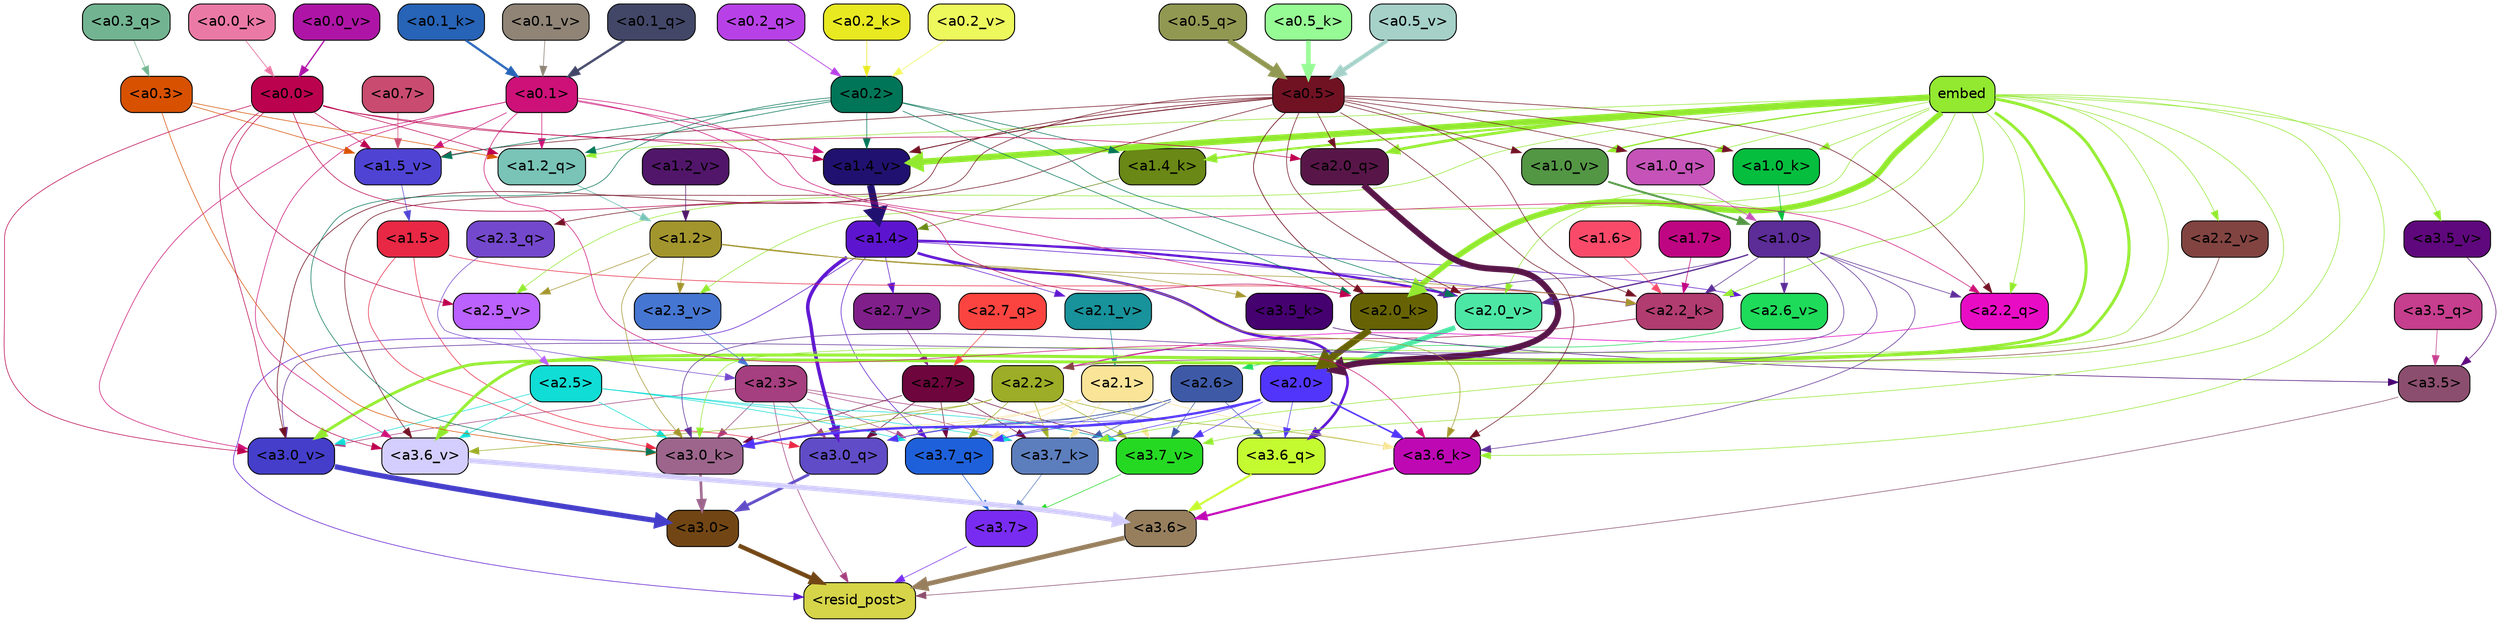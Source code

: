 strict digraph "" {
	graph [bgcolor=transparent,
		layout=dot,
		overlap=false,
		splines=true
	];
	"<a3.7>"	[color=black,
		fillcolor="#792cf1",
		fontname=Helvetica,
		shape=box,
		style="filled, rounded"];
	"<resid_post>"	[color=black,
		fillcolor="#d6d549",
		fontname=Helvetica,
		shape=box,
		style="filled, rounded"];
	"<a3.7>" -> "<resid_post>"	[color="#792cf1",
		penwidth=0.6];
	"<a3.6>"	[color=black,
		fillcolor="#977f5e",
		fontname=Helvetica,
		shape=box,
		style="filled, rounded"];
	"<a3.6>" -> "<resid_post>"	[color="#977f5e",
		penwidth=4.6696330308914185];
	"<a3.5>"	[color=black,
		fillcolor="#8c4e6e",
		fontname=Helvetica,
		shape=box,
		style="filled, rounded"];
	"<a3.5>" -> "<resid_post>"	[color="#8c4e6e",
		penwidth=0.6];
	"<a3.0>"	[color=black,
		fillcolor="#724614",
		fontname=Helvetica,
		shape=box,
		style="filled, rounded"];
	"<a3.0>" -> "<resid_post>"	[color="#724614",
		penwidth=4.282557368278503];
	"<a2.3>"	[color=black,
		fillcolor="#a53f7f",
		fontname=Helvetica,
		shape=box,
		style="filled, rounded"];
	"<a2.3>" -> "<resid_post>"	[color="#a53f7f",
		penwidth=0.6];
	"<a3.7_q>"	[color=black,
		fillcolor="#1e60da",
		fontname=Helvetica,
		shape=box,
		style="filled, rounded"];
	"<a2.3>" -> "<a3.7_q>"	[color="#a53f7f",
		penwidth=0.6];
	"<a3.0_q>"	[color=black,
		fillcolor="#604cc6",
		fontname=Helvetica,
		shape=box,
		style="filled, rounded"];
	"<a2.3>" -> "<a3.0_q>"	[color="#a53f7f",
		penwidth=0.6];
	"<a3.7_k>"	[color=black,
		fillcolor="#5c7ebd",
		fontname=Helvetica,
		shape=box,
		style="filled, rounded"];
	"<a2.3>" -> "<a3.7_k>"	[color="#a53f7f",
		penwidth=0.6];
	"<a3.0_k>"	[color=black,
		fillcolor="#9d658c",
		fontname=Helvetica,
		shape=box,
		style="filled, rounded"];
	"<a2.3>" -> "<a3.0_k>"	[color="#a53f7f",
		penwidth=0.6];
	"<a3.7_v>"	[color=black,
		fillcolor="#25d923",
		fontname=Helvetica,
		shape=box,
		style="filled, rounded"];
	"<a2.3>" -> "<a3.7_v>"	[color="#a53f7f",
		penwidth=0.6];
	"<a3.0_v>"	[color=black,
		fillcolor="#443eca",
		fontname=Helvetica,
		shape=box,
		style="filled, rounded"];
	"<a2.3>" -> "<a3.0_v>"	[color="#a53f7f",
		penwidth=0.6];
	"<a1.4>"	[color=black,
		fillcolor="#5d14cf",
		fontname=Helvetica,
		shape=box,
		style="filled, rounded"];
	"<a1.4>" -> "<resid_post>"	[color="#5d14cf",
		penwidth=0.6];
	"<a1.4>" -> "<a3.7_q>"	[color="#5d14cf",
		penwidth=0.6];
	"<a3.6_q>"	[color=black,
		fillcolor="#c4fa30",
		fontname=Helvetica,
		shape=box,
		style="filled, rounded"];
	"<a1.4>" -> "<a3.6_q>"	[color="#5d14cf",
		penwidth=2.6073555648326874];
	"<a1.4>" -> "<a3.0_q>"	[color="#5d14cf",
		penwidth=3.4971605762839317];
	"<a2.2_k>"	[color=black,
		fillcolor="#b13c70",
		fontname=Helvetica,
		shape=box,
		style="filled, rounded"];
	"<a1.4>" -> "<a2.2_k>"	[color="#5d14cf",
		penwidth=0.6];
	"<a2.7_v>"	[color=black,
		fillcolor="#801f8a",
		fontname=Helvetica,
		shape=box,
		style="filled, rounded"];
	"<a1.4>" -> "<a2.7_v>"	[color="#5d14cf",
		penwidth=0.6];
	"<a2.6_v>"	[color=black,
		fillcolor="#1edb5a",
		fontname=Helvetica,
		shape=box,
		style="filled, rounded"];
	"<a1.4>" -> "<a2.6_v>"	[color="#5d14cf",
		penwidth=0.6];
	"<a2.1_v>"	[color=black,
		fillcolor="#18929b",
		fontname=Helvetica,
		shape=box,
		style="filled, rounded"];
	"<a1.4>" -> "<a2.1_v>"	[color="#5d14cf",
		penwidth=0.6];
	"<a2.0_v>"	[color=black,
		fillcolor="#4de7a5",
		fontname=Helvetica,
		shape=box,
		style="filled, rounded"];
	"<a1.4>" -> "<a2.0_v>"	[color="#5d14cf",
		penwidth=2.268670678138733];
	"<a3.7_q>" -> "<a3.7>"	[color="#1e60da",
		penwidth=0.6];
	"<a3.6_q>" -> "<a3.6>"	[color="#c4fa30",
		penwidth=2.03758105635643];
	"<a3.5_q>"	[color=black,
		fillcolor="#c63e8e",
		fontname=Helvetica,
		shape=box,
		style="filled, rounded"];
	"<a3.5_q>" -> "<a3.5>"	[color="#c63e8e",
		penwidth=0.6];
	"<a3.0_q>" -> "<a3.0>"	[color="#604cc6",
		penwidth=2.8638100624084473];
	"<a3.7_k>" -> "<a3.7>"	[color="#5c7ebd",
		penwidth=0.6];
	"<a3.6_k>"	[color=black,
		fillcolor="#be08b4",
		fontname=Helvetica,
		shape=box,
		style="filled, rounded"];
	"<a3.6_k>" -> "<a3.6>"	[color="#be08b4",
		penwidth=2.174198240041733];
	"<a3.5_k>"	[color=black,
		fillcolor="#450170",
		fontname=Helvetica,
		shape=box,
		style="filled, rounded"];
	"<a3.5_k>" -> "<a3.5>"	[color="#450170",
		penwidth=0.6];
	"<a3.0_k>" -> "<a3.0>"	[color="#9d658c",
		penwidth=2.6274144649505615];
	"<a3.7_v>" -> "<a3.7>"	[color="#25d923",
		penwidth=0.6];
	"<a3.6_v>"	[color=black,
		fillcolor="#d3cefd",
		fontname=Helvetica,
		shape=box,
		style="filled, rounded"];
	"<a3.6_v>" -> "<a3.6>"	[color="#d3cefd",
		penwidth=5.002329230308533];
	"<a3.5_v>"	[color=black,
		fillcolor="#5f087d",
		fontname=Helvetica,
		shape=box,
		style="filled, rounded"];
	"<a3.5_v>" -> "<a3.5>"	[color="#5f087d",
		penwidth=0.6];
	"<a3.0_v>" -> "<a3.0>"	[color="#443eca",
		penwidth=5.188832879066467];
	"<a2.7>"	[color=black,
		fillcolor="#6e063d",
		fontname=Helvetica,
		shape=box,
		style="filled, rounded"];
	"<a2.7>" -> "<a3.7_q>"	[color="#6e063d",
		penwidth=0.6];
	"<a2.7>" -> "<a3.0_q>"	[color="#6e063d",
		penwidth=0.6];
	"<a2.7>" -> "<a3.7_k>"	[color="#6e063d",
		penwidth=0.6];
	"<a2.7>" -> "<a3.0_k>"	[color="#6e063d",
		penwidth=0.6];
	"<a2.7>" -> "<a3.7_v>"	[color="#6e063d",
		penwidth=0.6];
	"<a2.6>"	[color=black,
		fillcolor="#3e5aa7",
		fontname=Helvetica,
		shape=box,
		style="filled, rounded"];
	"<a2.6>" -> "<a3.7_q>"	[color="#3e5aa7",
		penwidth=0.6];
	"<a2.6>" -> "<a3.6_q>"	[color="#3e5aa7",
		penwidth=0.6];
	"<a2.6>" -> "<a3.0_q>"	[color="#3e5aa7",
		penwidth=0.6];
	"<a2.6>" -> "<a3.7_k>"	[color="#3e5aa7",
		penwidth=0.6];
	"<a2.6>" -> "<a3.0_k>"	[color="#3e5aa7",
		penwidth=0.6];
	"<a2.6>" -> "<a3.7_v>"	[color="#3e5aa7",
		penwidth=0.6];
	"<a2.5>"	[color=black,
		fillcolor="#10ddd5",
		fontname=Helvetica,
		shape=box,
		style="filled, rounded"];
	"<a2.5>" -> "<a3.7_q>"	[color="#10ddd5",
		penwidth=0.6];
	"<a2.5>" -> "<a3.7_k>"	[color="#10ddd5",
		penwidth=0.6];
	"<a2.5>" -> "<a3.0_k>"	[color="#10ddd5",
		penwidth=0.6];
	"<a2.5>" -> "<a3.7_v>"	[color="#10ddd5",
		penwidth=0.6];
	"<a2.5>" -> "<a3.6_v>"	[color="#10ddd5",
		penwidth=0.6];
	"<a2.5>" -> "<a3.0_v>"	[color="#10ddd5",
		penwidth=0.6];
	"<a2.2>"	[color=black,
		fillcolor="#9dad27",
		fontname=Helvetica,
		shape=box,
		style="filled, rounded"];
	"<a2.2>" -> "<a3.7_q>"	[color="#9dad27",
		penwidth=0.6];
	"<a2.2>" -> "<a3.7_k>"	[color="#9dad27",
		penwidth=0.6];
	"<a2.2>" -> "<a3.6_k>"	[color="#9dad27",
		penwidth=0.6];
	"<a2.2>" -> "<a3.0_k>"	[color="#9dad27",
		penwidth=0.6];
	"<a2.2>" -> "<a3.7_v>"	[color="#9dad27",
		penwidth=0.6];
	"<a2.2>" -> "<a3.6_v>"	[color="#9dad27",
		penwidth=0.6];
	"<a2.1>"	[color=black,
		fillcolor="#fae498",
		fontname=Helvetica,
		shape=box,
		style="filled, rounded"];
	"<a2.1>" -> "<a3.7_q>"	[color="#fae498",
		penwidth=0.6];
	"<a2.1>" -> "<a3.0_q>"	[color="#fae498",
		penwidth=0.6];
	"<a2.1>" -> "<a3.7_k>"	[color="#fae498",
		penwidth=0.6];
	"<a2.1>" -> "<a3.6_k>"	[color="#fae498",
		penwidth=0.6];
	"<a2.1>" -> "<a3.0_k>"	[color="#fae498",
		penwidth=0.6];
	"<a2.1>" -> "<a3.7_v>"	[color="#fae498",
		penwidth=0.6];
	"<a2.0>"	[color=black,
		fillcolor="#5135fb",
		fontname=Helvetica,
		shape=box,
		style="filled, rounded"];
	"<a2.0>" -> "<a3.7_q>"	[color="#5135fb",
		penwidth=0.6];
	"<a2.0>" -> "<a3.6_q>"	[color="#5135fb",
		penwidth=0.6];
	"<a2.0>" -> "<a3.0_q>"	[color="#5135fb",
		penwidth=0.6];
	"<a2.0>" -> "<a3.7_k>"	[color="#5135fb",
		penwidth=0.6];
	"<a2.0>" -> "<a3.6_k>"	[color="#5135fb",
		penwidth=1.5568191409111023];
	"<a2.0>" -> "<a3.0_k>"	[color="#5135fb",
		penwidth=2.270527422428131];
	"<a2.0>" -> "<a3.7_v>"	[color="#5135fb",
		penwidth=0.6];
	"<a1.5>"	[color=black,
		fillcolor="#e82844",
		fontname=Helvetica,
		shape=box,
		style="filled, rounded"];
	"<a1.5>" -> "<a3.0_q>"	[color="#e82844",
		penwidth=0.6];
	"<a1.5>" -> "<a3.0_k>"	[color="#e82844",
		penwidth=0.6];
	"<a1.5>" -> "<a2.2_k>"	[color="#e82844",
		penwidth=0.6];
	embed	[color=black,
		fillcolor="#92e930",
		fontname=Helvetica,
		shape=box,
		style="filled, rounded"];
	embed -> "<a3.7_k>"	[color="#92e930",
		penwidth=0.6];
	embed -> "<a3.6_k>"	[color="#92e930",
		penwidth=0.6];
	embed -> "<a3.0_k>"	[color="#92e930",
		penwidth=0.6];
	embed -> "<a3.7_v>"	[color="#92e930",
		penwidth=0.6];
	embed -> "<a3.6_v>"	[color="#92e930",
		penwidth=2.9588699340820312];
	embed -> "<a3.5_v>"	[color="#92e930",
		penwidth=0.6];
	embed -> "<a3.0_v>"	[color="#92e930",
		penwidth=2.8686431646347046];
	"<a2.2_q>"	[color=black,
		fillcolor="#e80dc5",
		fontname=Helvetica,
		shape=box,
		style="filled, rounded"];
	embed -> "<a2.2_q>"	[color="#92e930",
		penwidth=0.6];
	"<a2.0_q>"	[color=black,
		fillcolor="#581648",
		fontname=Helvetica,
		shape=box,
		style="filled, rounded"];
	embed -> "<a2.0_q>"	[color="#92e930",
		penwidth=2.7617180347442627];
	embed -> "<a2.2_k>"	[color="#92e930",
		penwidth=0.67606520652771];
	"<a2.0_k>"	[color=black,
		fillcolor="#676304",
		fontname=Helvetica,
		shape=box,
		style="filled, rounded"];
	embed -> "<a2.0_k>"	[color="#92e930",
		penwidth=5.615107178688049];
	"<a2.5_v>"	[color=black,
		fillcolor="#ba61fe",
		fontname=Helvetica,
		shape=box,
		style="filled, rounded"];
	embed -> "<a2.5_v>"	[color="#92e930",
		penwidth=0.6];
	"<a2.3_v>"	[color=black,
		fillcolor="#4576d1",
		fontname=Helvetica,
		shape=box,
		style="filled, rounded"];
	embed -> "<a2.3_v>"	[color="#92e930",
		penwidth=0.6];
	"<a2.2_v>"	[color=black,
		fillcolor="#824441",
		fontname=Helvetica,
		shape=box,
		style="filled, rounded"];
	embed -> "<a2.2_v>"	[color="#92e930",
		penwidth=0.6];
	embed -> "<a2.0_v>"	[color="#92e930",
		penwidth=0.6];
	"<a1.2_q>"	[color=black,
		fillcolor="#79c3b7",
		fontname=Helvetica,
		shape=box,
		style="filled, rounded"];
	embed -> "<a1.2_q>"	[color="#92e930",
		penwidth=0.6];
	"<a1.0_q>"	[color=black,
		fillcolor="#c553b8",
		fontname=Helvetica,
		shape=box,
		style="filled, rounded"];
	embed -> "<a1.0_q>"	[color="#92e930",
		penwidth=0.6];
	"<a1.4_k>"	[color=black,
		fillcolor="#698815",
		fontname=Helvetica,
		shape=box,
		style="filled, rounded"];
	embed -> "<a1.4_k>"	[color="#92e930",
		penwidth=2.1468217372894287];
	"<a1.0_k>"	[color=black,
		fillcolor="#05be3e",
		fontname=Helvetica,
		shape=box,
		style="filled, rounded"];
	embed -> "<a1.0_k>"	[color="#92e930",
		penwidth=0.6];
	"<a1.4_v>"	[color=black,
		fillcolor="#201170",
		fontname=Helvetica,
		shape=box,
		style="filled, rounded"];
	embed -> "<a1.4_v>"	[color="#92e930",
		penwidth=6.189999580383301];
	"<a1.0_v>"	[color=black,
		fillcolor="#539644",
		fontname=Helvetica,
		shape=box,
		style="filled, rounded"];
	embed -> "<a1.0_v>"	[color="#92e930",
		penwidth=1.3123979568481445];
	"<a1.2>"	[color=black,
		fillcolor="#a3952d",
		fontname=Helvetica,
		shape=box,
		style="filled, rounded"];
	"<a1.2>" -> "<a3.6_k>"	[color="#a3952d",
		penwidth=0.6];
	"<a1.2>" -> "<a3.5_k>"	[color="#a3952d",
		penwidth=0.6];
	"<a1.2>" -> "<a3.0_k>"	[color="#a3952d",
		penwidth=0.6];
	"<a1.2>" -> "<a2.2_k>"	[color="#a3952d",
		penwidth=0.6];
	"<a1.2>" -> "<a2.5_v>"	[color="#a3952d",
		penwidth=0.6];
	"<a1.2>" -> "<a2.3_v>"	[color="#a3952d",
		penwidth=0.6];
	"<a1.0>"	[color=black,
		fillcolor="#5c2c97",
		fontname=Helvetica,
		shape=box,
		style="filled, rounded"];
	"<a1.0>" -> "<a3.6_k>"	[color="#5c2c97",
		penwidth=0.6];
	"<a1.0>" -> "<a3.0_k>"	[color="#5c2c97",
		penwidth=0.6];
	"<a1.0>" -> "<a3.0_v>"	[color="#5c2c97",
		penwidth=0.6];
	"<a1.0>" -> "<a2.2_q>"	[color="#5c2c97",
		penwidth=0.6];
	"<a1.0>" -> "<a2.2_k>"	[color="#5c2c97",
		penwidth=0.6];
	"<a1.0>" -> "<a2.0_k>"	[color="#5c2c97",
		penwidth=0.6];
	"<a1.0>" -> "<a2.6_v>"	[color="#5c2c97",
		penwidth=0.6];
	"<a1.0>" -> "<a2.0_v>"	[color="#5c2c97",
		penwidth=1.27996826171875];
	"<a0.5>"	[color=black,
		fillcolor="#711223",
		fontname=Helvetica,
		shape=box,
		style="filled, rounded"];
	"<a0.5>" -> "<a3.6_k>"	[color="#711223",
		penwidth=0.6];
	"<a0.5>" -> "<a3.6_v>"	[color="#711223",
		penwidth=0.6];
	"<a0.5>" -> "<a3.0_v>"	[color="#711223",
		penwidth=0.6421224474906921];
	"<a2.3_q>"	[color=black,
		fillcolor="#7448cc",
		fontname=Helvetica,
		shape=box,
		style="filled, rounded"];
	"<a0.5>" -> "<a2.3_q>"	[color="#711223",
		penwidth=0.6];
	"<a0.5>" -> "<a2.2_q>"	[color="#711223",
		penwidth=0.6];
	"<a0.5>" -> "<a2.0_q>"	[color="#711223",
		penwidth=0.6];
	"<a0.5>" -> "<a2.2_k>"	[color="#711223",
		penwidth=0.6];
	"<a0.5>" -> "<a2.0_k>"	[color="#711223",
		penwidth=0.7151575088500977];
	"<a0.5>" -> "<a2.0_v>"	[color="#711223",
		penwidth=0.6];
	"<a0.5>" -> "<a1.0_q>"	[color="#711223",
		penwidth=0.6];
	"<a0.5>" -> "<a1.0_k>"	[color="#711223",
		penwidth=0.6];
	"<a1.5_v>"	[color=black,
		fillcolor="#4f43d4",
		fontname=Helvetica,
		shape=box,
		style="filled, rounded"];
	"<a0.5>" -> "<a1.5_v>"	[color="#711223",
		penwidth=0.6];
	"<a0.5>" -> "<a1.4_v>"	[color="#711223",
		penwidth=0.8927993774414062];
	"<a0.5>" -> "<a1.0_v>"	[color="#711223",
		penwidth=0.6];
	"<a0.1>"	[color=black,
		fillcolor="#cd1178",
		fontname=Helvetica,
		shape=box,
		style="filled, rounded"];
	"<a0.1>" -> "<a3.6_k>"	[color="#cd1178",
		penwidth=0.6];
	"<a0.1>" -> "<a3.6_v>"	[color="#cd1178",
		penwidth=0.6];
	"<a0.1>" -> "<a3.0_v>"	[color="#cd1178",
		penwidth=0.6];
	"<a0.1>" -> "<a2.2_q>"	[color="#cd1178",
		penwidth=0.6];
	"<a0.1>" -> "<a2.0_k>"	[color="#cd1178",
		penwidth=0.6];
	"<a0.1>" -> "<a1.2_q>"	[color="#cd1178",
		penwidth=0.6];
	"<a0.1>" -> "<a1.5_v>"	[color="#cd1178",
		penwidth=0.6];
	"<a0.1>" -> "<a1.4_v>"	[color="#cd1178",
		penwidth=0.6];
	"<a0.3>"	[color=black,
		fillcolor="#d75101",
		fontname=Helvetica,
		shape=box,
		style="filled, rounded"];
	"<a0.3>" -> "<a3.0_k>"	[color="#d75101",
		penwidth=0.6];
	"<a0.3>" -> "<a1.2_q>"	[color="#d75101",
		penwidth=0.6];
	"<a0.3>" -> "<a1.5_v>"	[color="#d75101",
		penwidth=0.6];
	"<a0.2>"	[color=black,
		fillcolor="#017557",
		fontname=Helvetica,
		shape=box,
		style="filled, rounded"];
	"<a0.2>" -> "<a3.0_k>"	[color="#017557",
		penwidth=0.6];
	"<a0.2>" -> "<a2.0_k>"	[color="#017557",
		penwidth=0.6];
	"<a0.2>" -> "<a2.0_v>"	[color="#017557",
		penwidth=0.6];
	"<a0.2>" -> "<a1.2_q>"	[color="#017557",
		penwidth=0.6];
	"<a0.2>" -> "<a1.4_k>"	[color="#017557",
		penwidth=0.6];
	"<a0.2>" -> "<a1.5_v>"	[color="#017557",
		penwidth=0.6];
	"<a0.2>" -> "<a1.4_v>"	[color="#017557",
		penwidth=0.6];
	"<a0.0>"	[color=black,
		fillcolor="#bb024e",
		fontname=Helvetica,
		shape=box,
		style="filled, rounded"];
	"<a0.0>" -> "<a3.6_v>"	[color="#bb024e",
		penwidth=0.6];
	"<a0.0>" -> "<a3.0_v>"	[color="#bb024e",
		penwidth=0.6];
	"<a0.0>" -> "<a2.0_q>"	[color="#bb024e",
		penwidth=0.6];
	"<a0.0>" -> "<a2.0_k>"	[color="#bb024e",
		penwidth=0.6];
	"<a0.0>" -> "<a2.5_v>"	[color="#bb024e",
		penwidth=0.6];
	"<a0.0>" -> "<a1.2_q>"	[color="#bb024e",
		penwidth=0.6];
	"<a0.0>" -> "<a1.5_v>"	[color="#bb024e",
		penwidth=0.6];
	"<a0.0>" -> "<a1.4_v>"	[color="#bb024e",
		penwidth=0.6];
	"<a2.7_q>"	[color=black,
		fillcolor="#fb443f",
		fontname=Helvetica,
		shape=box,
		style="filled, rounded"];
	"<a2.7_q>" -> "<a2.7>"	[color="#fb443f",
		penwidth=0.6];
	"<a2.3_q>" -> "<a2.3>"	[color="#7448cc",
		penwidth=0.6];
	"<a2.2_q>" -> "<a2.2>"	[color="#e80dc5",
		penwidth=0.6340763568878174];
	"<a2.0_q>" -> "<a2.0>"	[color="#581648",
		penwidth=6.0160088539123535];
	"<a2.2_k>" -> "<a2.2>"	[color="#b13c70",
		penwidth=0.7764816284179688];
	"<a2.0_k>" -> "<a2.0>"	[color="#676304",
		penwidth=6.773025274276733];
	"<a2.7_v>" -> "<a2.7>"	[color="#801f8a",
		penwidth=0.6];
	"<a2.6_v>" -> "<a2.6>"	[color="#1edb5a",
		penwidth=0.6];
	"<a2.5_v>" -> "<a2.5>"	[color="#ba61fe",
		penwidth=0.6];
	"<a2.3_v>" -> "<a2.3>"	[color="#4576d1",
		penwidth=0.6];
	"<a2.2_v>" -> "<a2.2>"	[color="#824441",
		penwidth=0.6];
	"<a2.1_v>" -> "<a2.1>"	[color="#18929b",
		penwidth=0.6];
	"<a2.0_v>" -> "<a2.0>"	[color="#4de7a5",
		penwidth=4.906715989112854];
	"<a1.7>"	[color=black,
		fillcolor="#bf0682",
		fontname=Helvetica,
		shape=box,
		style="filled, rounded"];
	"<a1.7>" -> "<a2.2_k>"	[color="#bf0682",
		penwidth=0.6];
	"<a1.6>"	[color=black,
		fillcolor="#f94b69",
		fontname=Helvetica,
		shape=box,
		style="filled, rounded"];
	"<a1.6>" -> "<a2.2_k>"	[color="#f94b69",
		penwidth=0.6];
	"<a1.2_q>" -> "<a1.2>"	[color="#79c3b7",
		penwidth=0.836545467376709];
	"<a1.0_q>" -> "<a1.0>"	[color="#c553b8",
		penwidth=0.6];
	"<a1.4_k>" -> "<a1.4>"	[color="#698815",
		penwidth=0.6];
	"<a1.0_k>" -> "<a1.0>"	[color="#05be3e",
		penwidth=0.6];
	"<a1.5_v>" -> "<a1.5>"	[color="#4f43d4",
		penwidth=0.6];
	"<a1.4_v>" -> "<a1.4>"	[color="#201170",
		penwidth=7.093163728713989];
	"<a1.2_v>"	[color=black,
		fillcolor="#51166a",
		fontname=Helvetica,
		shape=box,
		style="filled, rounded"];
	"<a1.2_v>" -> "<a1.2>"	[color="#51166a",
		penwidth=0.6];
	"<a1.0_v>" -> "<a1.0>"	[color="#539644",
		penwidth=1.9666723012924194];
	"<a0.7>"	[color=black,
		fillcolor="#c94c70",
		fontname=Helvetica,
		shape=box,
		style="filled, rounded"];
	"<a0.7>" -> "<a1.5_v>"	[color="#c94c70",
		penwidth=0.6];
	"<a0.5_q>"	[color=black,
		fillcolor="#919852",
		fontname=Helvetica,
		shape=box,
		style="filled, rounded"];
	"<a0.5_q>" -> "<a0.5>"	[color="#919852",
		penwidth=5.0559651255607605];
	"<a0.3_q>"	[color=black,
		fillcolor="#72b491",
		fontname=Helvetica,
		shape=box,
		style="filled, rounded"];
	"<a0.3_q>" -> "<a0.3>"	[color="#72b491",
		penwidth=0.6];
	"<a0.2_q>"	[color=black,
		fillcolor="#b741e6",
		fontname=Helvetica,
		shape=box,
		style="filled, rounded"];
	"<a0.2_q>" -> "<a0.2>"	[color="#b741e6",
		penwidth=0.7587676048278809];
	"<a0.1_q>"	[color=black,
		fillcolor="#424768",
		fontname=Helvetica,
		shape=box,
		style="filled, rounded"];
	"<a0.1_q>" -> "<a0.1>"	[color="#424768",
		penwidth=2.3103086948394775];
	"<a0.5_k>"	[color=black,
		fillcolor="#97fb95",
		fontname=Helvetica,
		shape=box,
		style="filled, rounded"];
	"<a0.5_k>" -> "<a0.5>"	[color="#97fb95",
		penwidth=4.577519536018372];
	"<a0.2_k>"	[color=black,
		fillcolor="#e8e921",
		fontname=Helvetica,
		shape=box,
		style="filled, rounded"];
	"<a0.2_k>" -> "<a0.2>"	[color="#e8e921",
		penwidth=0.6];
	"<a0.1_k>"	[color=black,
		fillcolor="#2763b6",
		fontname=Helvetica,
		shape=box,
		style="filled, rounded"];
	"<a0.1_k>" -> "<a0.1>"	[color="#2763b6",
		penwidth=2.2273199558258057];
	"<a0.0_k>"	[color=black,
		fillcolor="#eb79a6",
		fontname=Helvetica,
		shape=box,
		style="filled, rounded"];
	"<a0.0_k>" -> "<a0.0>"	[color="#eb79a6",
		penwidth=0.7703166007995605];
	"<a0.5_v>"	[color=black,
		fillcolor="#a5d1c9",
		fontname=Helvetica,
		shape=box,
		style="filled, rounded"];
	"<a0.5_v>" -> "<a0.5>"	[color="#a5d1c9",
		penwidth=4.062177300453186];
	"<a0.2_v>"	[color=black,
		fillcolor="#edf85d",
		fontname=Helvetica,
		shape=box,
		style="filled, rounded"];
	"<a0.2_v>" -> "<a0.2>"	[color="#edf85d",
		penwidth=0.6];
	"<a0.1_v>"	[color=black,
		fillcolor="#8f8476",
		fontname=Helvetica,
		shape=box,
		style="filled, rounded"];
	"<a0.1_v>" -> "<a0.1>"	[color="#8f8476",
		penwidth=0.654442310333252];
	"<a0.0_v>"	[color=black,
		fillcolor="#ae15a6",
		fontname=Helvetica,
		shape=box,
		style="filled, rounded"];
	"<a0.0_v>" -> "<a0.0>"	[color="#ae15a6",
		penwidth=1.307939052581787];
}
